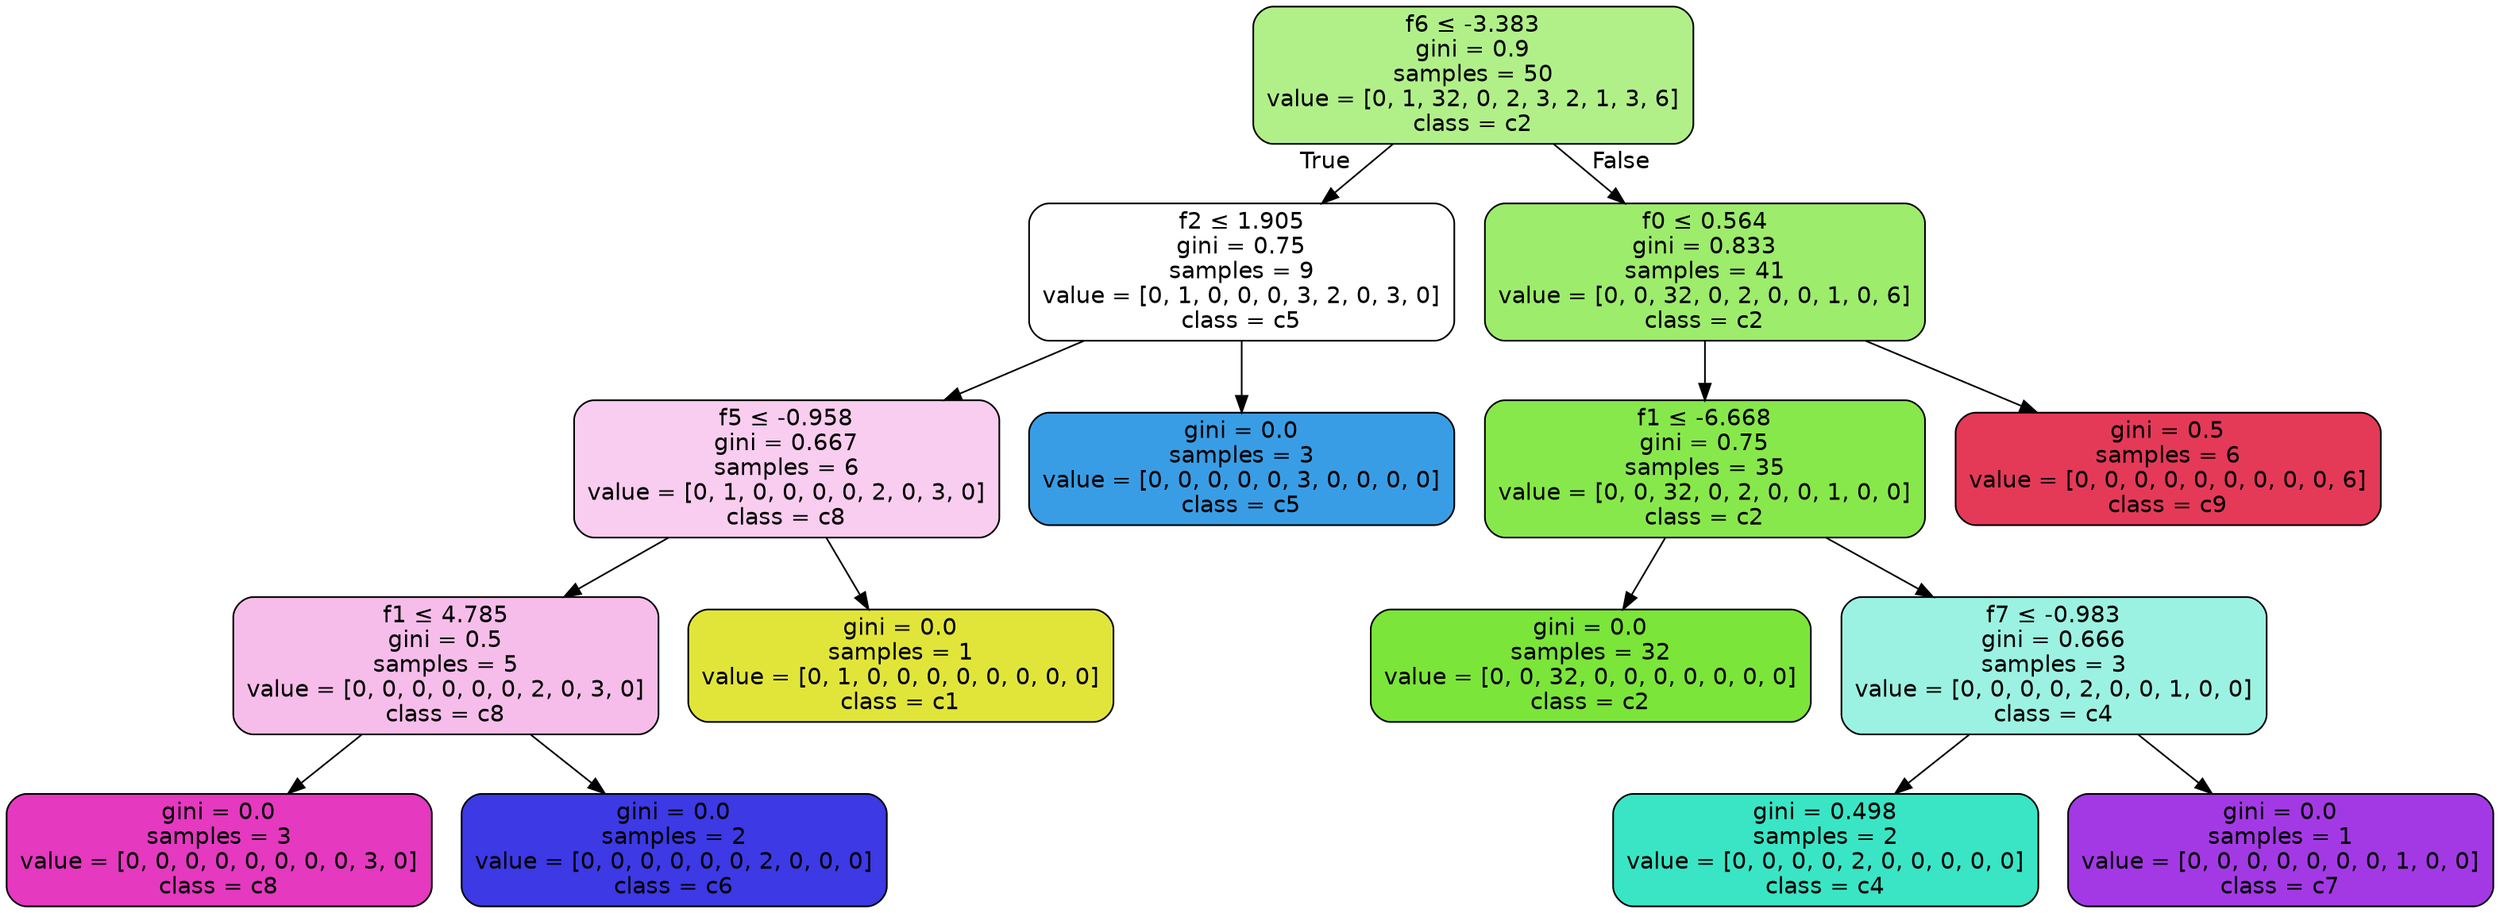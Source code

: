 digraph Tree {
node [shape=box, style="filled, rounded", color="black", fontname=helvetica] ;
edge [fontname=helvetica] ;
0 [label=<f6 &le; -3.383<br/>gini = 0.9<br/>samples = 50<br/>value = [0, 1, 32, 0, 2, 3, 2, 1, 3, 6]<br/>class = c2>, fillcolor="#7be53997"] ;
1 [label=<f2 &le; 1.905<br/>gini = 0.75<br/>samples = 9<br/>value = [0, 1, 0, 0, 0, 3, 2, 0, 3, 0]<br/>class = c5>, fillcolor="#399de500"] ;
0 -> 1 [labeldistance=2.5, labelangle=45, headlabel="True"] ;
2 [label=<f5 &le; -0.958<br/>gini = 0.667<br/>samples = 6<br/>value = [0, 1, 0, 0, 0, 0, 2, 0, 3, 0]<br/>class = c8>, fillcolor="#e539c040"] ;
1 -> 2 ;
3 [label=<f1 &le; 4.785<br/>gini = 0.5<br/>samples = 5<br/>value = [0, 0, 0, 0, 0, 0, 2, 0, 3, 0]<br/>class = c8>, fillcolor="#e539c055"] ;
2 -> 3 ;
4 [label=<gini = 0.0<br/>samples = 3<br/>value = [0, 0, 0, 0, 0, 0, 0, 0, 3, 0]<br/>class = c8>, fillcolor="#e539c0ff"] ;
3 -> 4 ;
5 [label=<gini = 0.0<br/>samples = 2<br/>value = [0, 0, 0, 0, 0, 0, 2, 0, 0, 0]<br/>class = c6>, fillcolor="#3c39e5ff"] ;
3 -> 5 ;
6 [label=<gini = 0.0<br/>samples = 1<br/>value = [0, 1, 0, 0, 0, 0, 0, 0, 0, 0]<br/>class = c1>, fillcolor="#e2e539ff"] ;
2 -> 6 ;
7 [label=<gini = 0.0<br/>samples = 3<br/>value = [0, 0, 0, 0, 0, 3, 0, 0, 0, 0]<br/>class = c5>, fillcolor="#399de5ff"] ;
1 -> 7 ;
8 [label=<f0 &le; 0.564<br/>gini = 0.833<br/>samples = 41<br/>value = [0, 0, 32, 0, 2, 0, 0, 1, 0, 6]<br/>class = c2>, fillcolor="#7be539bd"] ;
0 -> 8 [labeldistance=2.5, labelangle=-45, headlabel="False"] ;
9 [label=<f1 &le; -6.668<br/>gini = 0.75<br/>samples = 35<br/>value = [0, 0, 32, 0, 2, 0, 0, 1, 0, 0]<br/>class = c2>, fillcolor="#7be539e8"] ;
8 -> 9 ;
10 [label=<gini = 0.0<br/>samples = 32<br/>value = [0, 0, 32, 0, 0, 0, 0, 0, 0, 0]<br/>class = c2>, fillcolor="#7be539ff"] ;
9 -> 10 ;
11 [label=<f7 &le; -0.983<br/>gini = 0.666<br/>samples = 3<br/>value = [0, 0, 0, 0, 2, 0, 0, 1, 0, 0]<br/>class = c4>, fillcolor="#39e5c57f"] ;
9 -> 11 ;
12 [label=<gini = 0.498<br/>samples = 2<br/>value = [0, 0, 0, 0, 2, 0, 0, 0, 0, 0]<br/>class = c4>, fillcolor="#39e5c5ff"] ;
11 -> 12 ;
13 [label=<gini = 0.0<br/>samples = 1<br/>value = [0, 0, 0, 0, 0, 0, 0, 1, 0, 0]<br/>class = c7>, fillcolor="#a339e5ff"] ;
11 -> 13 ;
14 [label=<gini = 0.5<br/>samples = 6<br/>value = [0, 0, 0, 0, 0, 0, 0, 0, 0, 6]<br/>class = c9>, fillcolor="#e53958ff"] ;
8 -> 14 ;
}
